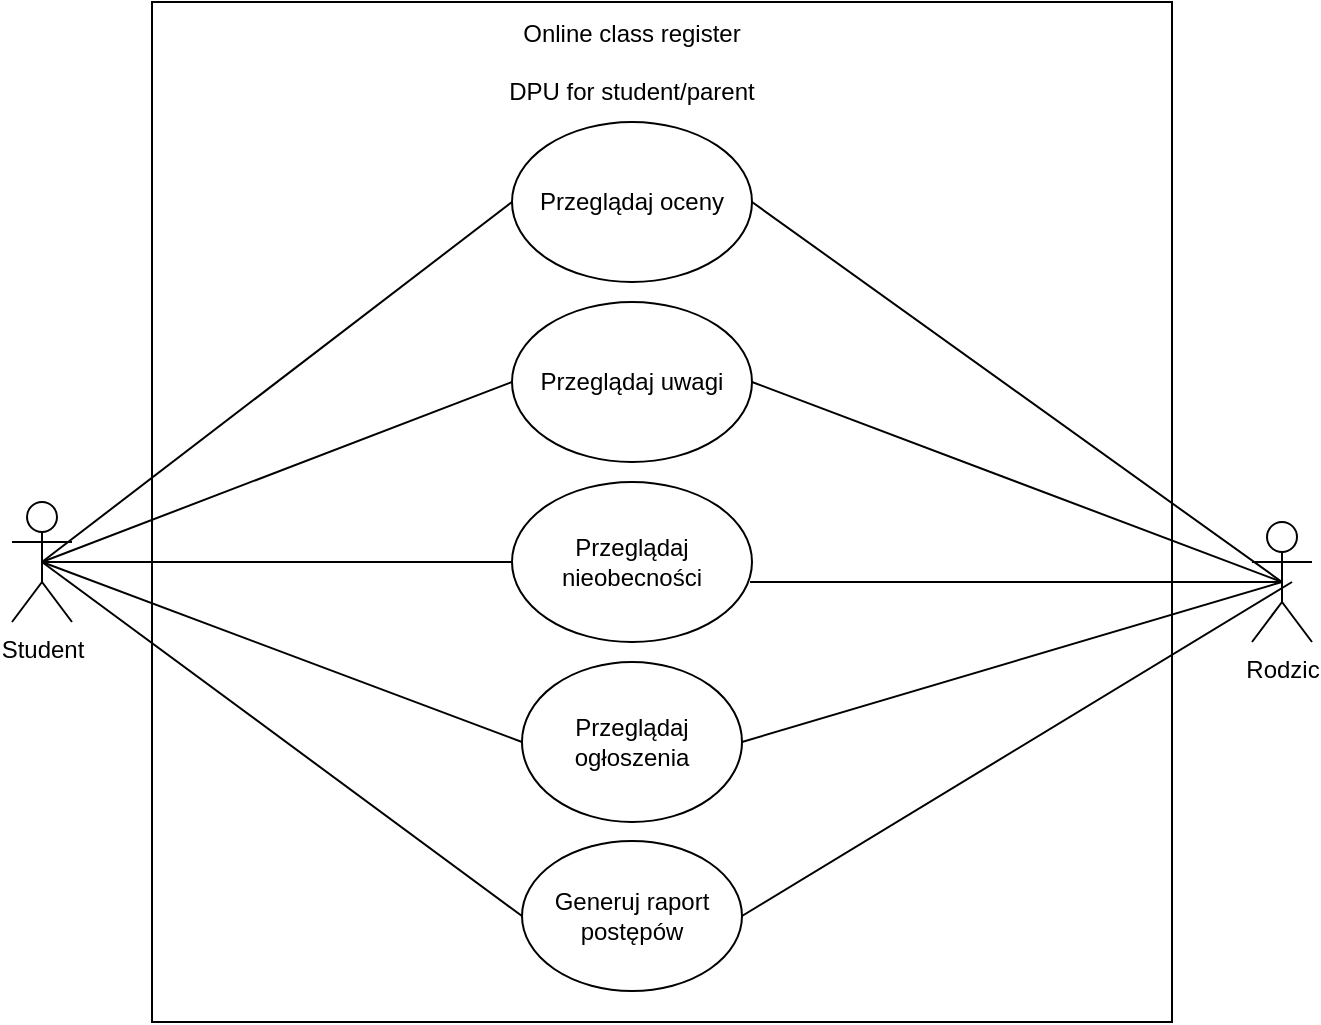 <mxfile version="13.6.5" type="device"><diagram id="MVQXtUXzkCIqJooIWLso" name="Page-1"><mxGraphModel dx="1422" dy="762" grid="1" gridSize="10" guides="1" tooltips="1" connect="1" arrows="1" fold="1" page="1" pageScale="1" pageWidth="827" pageHeight="1169" math="0" shadow="0"><root><mxCell id="0"/><mxCell id="1" parent="0"/><mxCell id="YjaUv6nd7TcEVX94WU0V-1" value="" style="whiteSpace=wrap;html=1;aspect=fixed;" parent="1" vertex="1"><mxGeometry x="190" y="90" width="510" height="510" as="geometry"/></mxCell><mxCell id="YjaUv6nd7TcEVX94WU0V-2" value="Online class register&lt;br&gt;&lt;br&gt;DPU for student/parent" style="text;html=1;strokeColor=none;fillColor=none;align=center;verticalAlign=middle;whiteSpace=wrap;rounded=0;" parent="1" vertex="1"><mxGeometry x="350" y="90" width="160" height="60" as="geometry"/></mxCell><mxCell id="YjaUv6nd7TcEVX94WU0V-3" value="Przeglądaj oceny" style="ellipse;whiteSpace=wrap;html=1;" parent="1" vertex="1"><mxGeometry x="370" y="150" width="120" height="80" as="geometry"/></mxCell><mxCell id="YjaUv6nd7TcEVX94WU0V-4" value="Przeglądaj uwagi" style="ellipse;whiteSpace=wrap;html=1;" parent="1" vertex="1"><mxGeometry x="370" y="240" width="120" height="80" as="geometry"/></mxCell><mxCell id="YjaUv6nd7TcEVX94WU0V-6" value="Przeglądaj nieobecności" style="ellipse;whiteSpace=wrap;html=1;" parent="1" vertex="1"><mxGeometry x="370" y="330" width="120" height="80" as="geometry"/></mxCell><mxCell id="YjaUv6nd7TcEVX94WU0V-7" value="Student" style="shape=umlActor;verticalLabelPosition=bottom;verticalAlign=top;html=1;outlineConnect=0;" parent="1" vertex="1"><mxGeometry x="120" y="340" width="30" height="60" as="geometry"/></mxCell><mxCell id="YjaUv6nd7TcEVX94WU0V-8" value="Rodzic&lt;br&gt;" style="shape=umlActor;verticalLabelPosition=bottom;verticalAlign=top;html=1;outlineConnect=0;" parent="1" vertex="1"><mxGeometry x="740" y="350" width="30" height="60" as="geometry"/></mxCell><mxCell id="YjaUv6nd7TcEVX94WU0V-14" value="" style="endArrow=none;html=1;entryX=0;entryY=0.5;entryDx=0;entryDy=0;exitX=0.5;exitY=0.5;exitDx=0;exitDy=0;exitPerimeter=0;" parent="1" source="YjaUv6nd7TcEVX94WU0V-7" target="YjaUv6nd7TcEVX94WU0V-6" edge="1"><mxGeometry width="50" height="50" relative="1" as="geometry"><mxPoint x="160" y="340" as="sourcePoint"/><mxPoint x="440" y="330" as="targetPoint"/></mxGeometry></mxCell><mxCell id="YjaUv6nd7TcEVX94WU0V-15" value="" style="endArrow=none;html=1;entryX=0;entryY=0.5;entryDx=0;entryDy=0;exitX=0.5;exitY=0.5;exitDx=0;exitDy=0;exitPerimeter=0;" parent="1" source="YjaUv6nd7TcEVX94WU0V-7" target="YjaUv6nd7TcEVX94WU0V-4" edge="1"><mxGeometry width="50" height="50" relative="1" as="geometry"><mxPoint x="160" y="340" as="sourcePoint"/><mxPoint x="380" y="380" as="targetPoint"/></mxGeometry></mxCell><mxCell id="YjaUv6nd7TcEVX94WU0V-16" value="" style="endArrow=none;html=1;entryX=0;entryY=0.5;entryDx=0;entryDy=0;exitX=0.5;exitY=0.5;exitDx=0;exitDy=0;exitPerimeter=0;" parent="1" source="YjaUv6nd7TcEVX94WU0V-7" target="YjaUv6nd7TcEVX94WU0V-3" edge="1"><mxGeometry width="50" height="50" relative="1" as="geometry"><mxPoint x="160" y="340" as="sourcePoint"/><mxPoint x="380" y="290" as="targetPoint"/></mxGeometry></mxCell><mxCell id="YjaUv6nd7TcEVX94WU0V-17" value="" style="endArrow=none;html=1;entryX=1;entryY=0.5;entryDx=0;entryDy=0;exitX=0.5;exitY=0.5;exitDx=0;exitDy=0;exitPerimeter=0;" parent="1" source="YjaUv6nd7TcEVX94WU0V-8" target="YjaUv6nd7TcEVX94WU0V-3" edge="1"><mxGeometry width="50" height="50" relative="1" as="geometry"><mxPoint x="210" y="290" as="sourcePoint"/><mxPoint x="380" y="200" as="targetPoint"/></mxGeometry></mxCell><mxCell id="YjaUv6nd7TcEVX94WU0V-18" value="" style="endArrow=none;html=1;entryX=1;entryY=0.5;entryDx=0;entryDy=0;exitX=0.5;exitY=0.5;exitDx=0;exitDy=0;exitPerimeter=0;" parent="1" source="YjaUv6nd7TcEVX94WU0V-8" target="YjaUv6nd7TcEVX94WU0V-4" edge="1"><mxGeometry width="50" height="50" relative="1" as="geometry"><mxPoint x="685" y="280" as="sourcePoint"/><mxPoint x="500" y="200" as="targetPoint"/></mxGeometry></mxCell><mxCell id="YjaUv6nd7TcEVX94WU0V-19" value="" style="endArrow=none;html=1;entryX=0.992;entryY=0.625;entryDx=0;entryDy=0;exitX=0.5;exitY=0.5;exitDx=0;exitDy=0;exitPerimeter=0;entryPerimeter=0;" parent="1" source="YjaUv6nd7TcEVX94WU0V-8" target="YjaUv6nd7TcEVX94WU0V-6" edge="1"><mxGeometry width="50" height="50" relative="1" as="geometry"><mxPoint x="685" y="290" as="sourcePoint"/><mxPoint x="500" y="290" as="targetPoint"/></mxGeometry></mxCell><mxCell id="YjaUv6nd7TcEVX94WU0V-20" value="Przeglądaj ogłoszenia" style="ellipse;whiteSpace=wrap;html=1;" parent="1" vertex="1"><mxGeometry x="375" y="420" width="110" height="80" as="geometry"/></mxCell><mxCell id="YjaUv6nd7TcEVX94WU0V-21" value="" style="endArrow=none;html=1;entryX=1;entryY=0.5;entryDx=0;entryDy=0;exitX=0.5;exitY=0.5;exitDx=0;exitDy=0;exitPerimeter=0;" parent="1" source="YjaUv6nd7TcEVX94WU0V-8" target="YjaUv6nd7TcEVX94WU0V-20" edge="1"><mxGeometry width="50" height="50" relative="1" as="geometry"><mxPoint x="715" y="330" as="sourcePoint"/><mxPoint x="499.04" y="390" as="targetPoint"/></mxGeometry></mxCell><mxCell id="Oz_DSWYoMgVzRNWfjM3V-2" value="Generuj raport postępów" style="ellipse;whiteSpace=wrap;html=1;" parent="1" vertex="1"><mxGeometry x="375" y="509.5" width="110" height="75" as="geometry"/></mxCell><mxCell id="Oz_DSWYoMgVzRNWfjM3V-3" value="" style="endArrow=none;html=1;exitX=1;exitY=0.5;exitDx=0;exitDy=0;" parent="1" source="Oz_DSWYoMgVzRNWfjM3V-2" edge="1"><mxGeometry width="50" height="50" relative="1" as="geometry"><mxPoint x="390" y="460" as="sourcePoint"/><mxPoint x="760" y="380" as="targetPoint"/></mxGeometry></mxCell><mxCell id="Oz_DSWYoMgVzRNWfjM3V-4" value="" style="endArrow=none;html=1;entryX=0;entryY=0.5;entryDx=0;entryDy=0;exitX=0.5;exitY=0.5;exitDx=0;exitDy=0;exitPerimeter=0;" parent="1" source="YjaUv6nd7TcEVX94WU0V-7" target="Oz_DSWYoMgVzRNWfjM3V-2" edge="1"><mxGeometry width="50" height="50" relative="1" as="geometry"><mxPoint x="390" y="460" as="sourcePoint"/><mxPoint x="440" y="410" as="targetPoint"/></mxGeometry></mxCell><mxCell id="Oz_DSWYoMgVzRNWfjM3V-5" value="" style="endArrow=none;html=1;entryX=0.5;entryY=0.5;entryDx=0;entryDy=0;entryPerimeter=0;exitX=0;exitY=0.5;exitDx=0;exitDy=0;" parent="1" source="YjaUv6nd7TcEVX94WU0V-20" target="YjaUv6nd7TcEVX94WU0V-7" edge="1"><mxGeometry width="50" height="50" relative="1" as="geometry"><mxPoint x="390" y="460" as="sourcePoint"/><mxPoint x="440" y="410" as="targetPoint"/></mxGeometry></mxCell></root></mxGraphModel></diagram></mxfile>